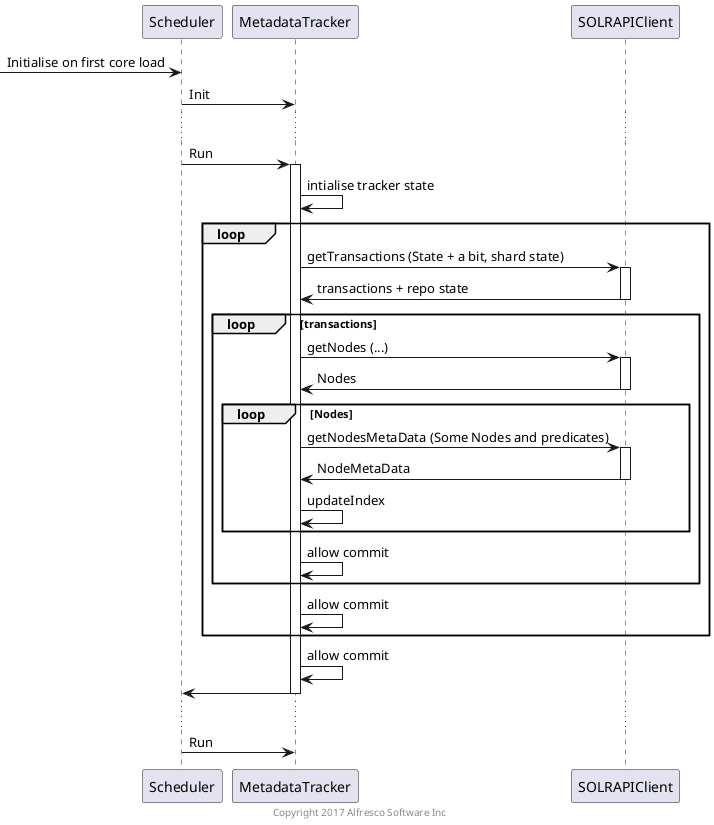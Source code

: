 @startuml
 [-> Scheduler : Initialise on first core load
 Scheduler -> MetadataTracker: Init
 ...
 Scheduler -> MetadataTracker: Run
 activate MetadataTracker
 MetadataTracker -> MetadataTracker: intialise tracker state
 loop  
    MetadataTracker -> SOLRAPIClient: getTransactions (State + a bit, shard state)
    activate SOLRAPIClient
    SOLRAPIClient -> MetadataTracker: transactions + repo state
    deactivate SOLRAPIClient
    loop transactions
       MetadataTracker -> SOLRAPIClient: getNodes (...)
       activate SOLRAPIClient
       SOLRAPIClient -> MetadataTracker: Nodes
       deactivate SOLRAPIClient
       loop Nodes
          MetadataTracker -> SOLRAPIClient: getNodesMetaData (Some Nodes and predicates)
          activate SOLRAPIClient
          SOLRAPIClient -> MetadataTracker: NodeMetaData
          deactivate SOLRAPIClient
          MetadataTracker -> MetadataTracker: updateIndex
       end
       MetadataTracker -> MetadataTracker: allow commit
    end
    MetadataTracker -> MetadataTracker: allow commit
 end
 MetadataTracker -> MetadataTracker: allow commit
 
 MetadataTracker -> Scheduler
 deactivate MetadataTracker
...
Scheduler -> MetadataTracker: Run
 center footer Copyright 2017 Alfresco Software Inc
 @enduml